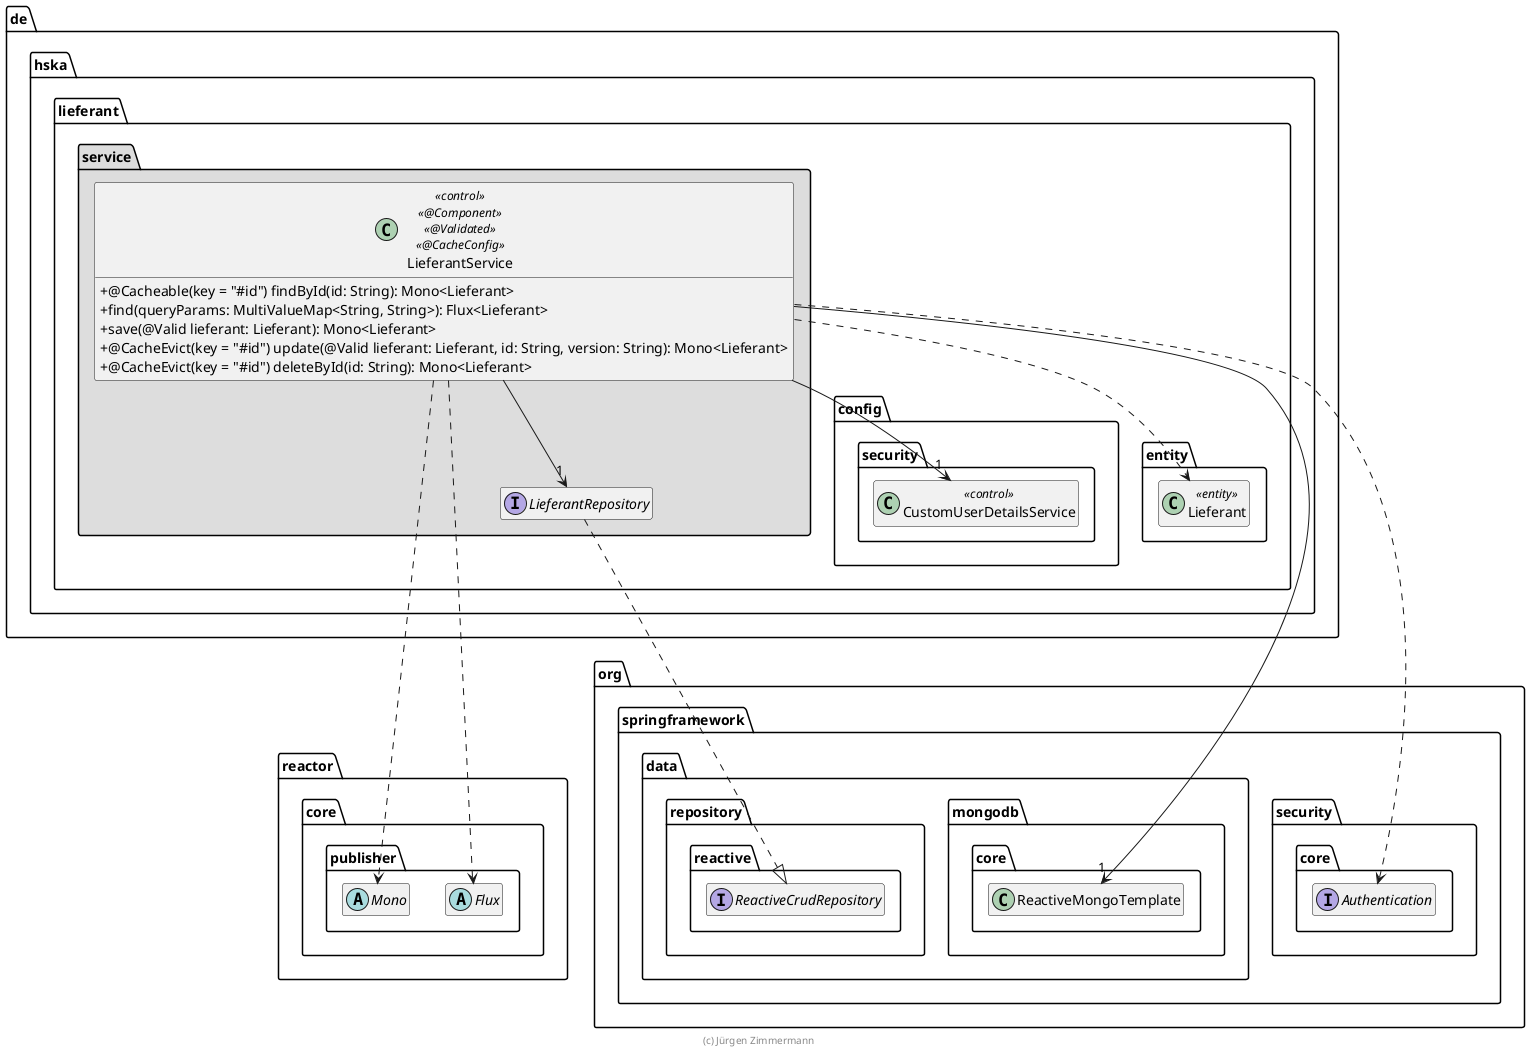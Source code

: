 @startuml
skinparam classAttributeIconSize 0
skinparam componentStyle uml2

package reactor.core.publisher {
    abstract class Mono {
    }

    abstract class Flux {
    }
}

package org.springframework {
    package data {
        package repository.reactive {
            interface ReactiveCrudRepository {
            }
        }

        package mongodb.core {
            class ReactiveMongoTemplate {
            }
        }
    }

    package security.core {
        interface Authentication {
        }
    }
}

package de.hska.lieferant {
    package config.security {
        class CustomUserDetailsService << control >> {
        }
    }

    package entity {
        class Lieferant << entity >> {
        }
    }

    package service #DDDDDD {
        LieferantRepository ..|> ReactiveCrudRepository
        LieferantService --> "1" LieferantRepository
        LieferantService --> "1" CustomUserDetailsService
        LieferantService --> "1" ReactiveMongoTemplate
        LieferantService ..> Lieferant
        LieferantService ..> Flux
        LieferantService ..> Mono
        LieferantService ..> Authentication

        interface LieferantRepository {
        }

        class LieferantService << control >> << @Component >> << @Validated >> << @CacheConfig >> {
            + @Cacheable(key = "#id") findById(id: String): Mono<Lieferant>
            + find(queryParams: MultiValueMap<String, String>): Flux<Lieferant>
            + save(@Valid lieferant: Lieferant): Mono<Lieferant>
            + @CacheEvict(key = "#id") update(@Valid lieferant: Lieferant, id: String, version: String): Mono<Lieferant>
            + @CacheEvict(key = "#id") deleteById(id: String): Mono<Lieferant>
        }

        ' [hidden] fuer nicht-existierende Beziehungen als Workaround fuer das Layout
        LieferantRepository -[hidden]-> Flux
    }
}

hide empty members
hide empty methods
hide empty fields

footer (c) Jürgen Zimmermann

@enduml
